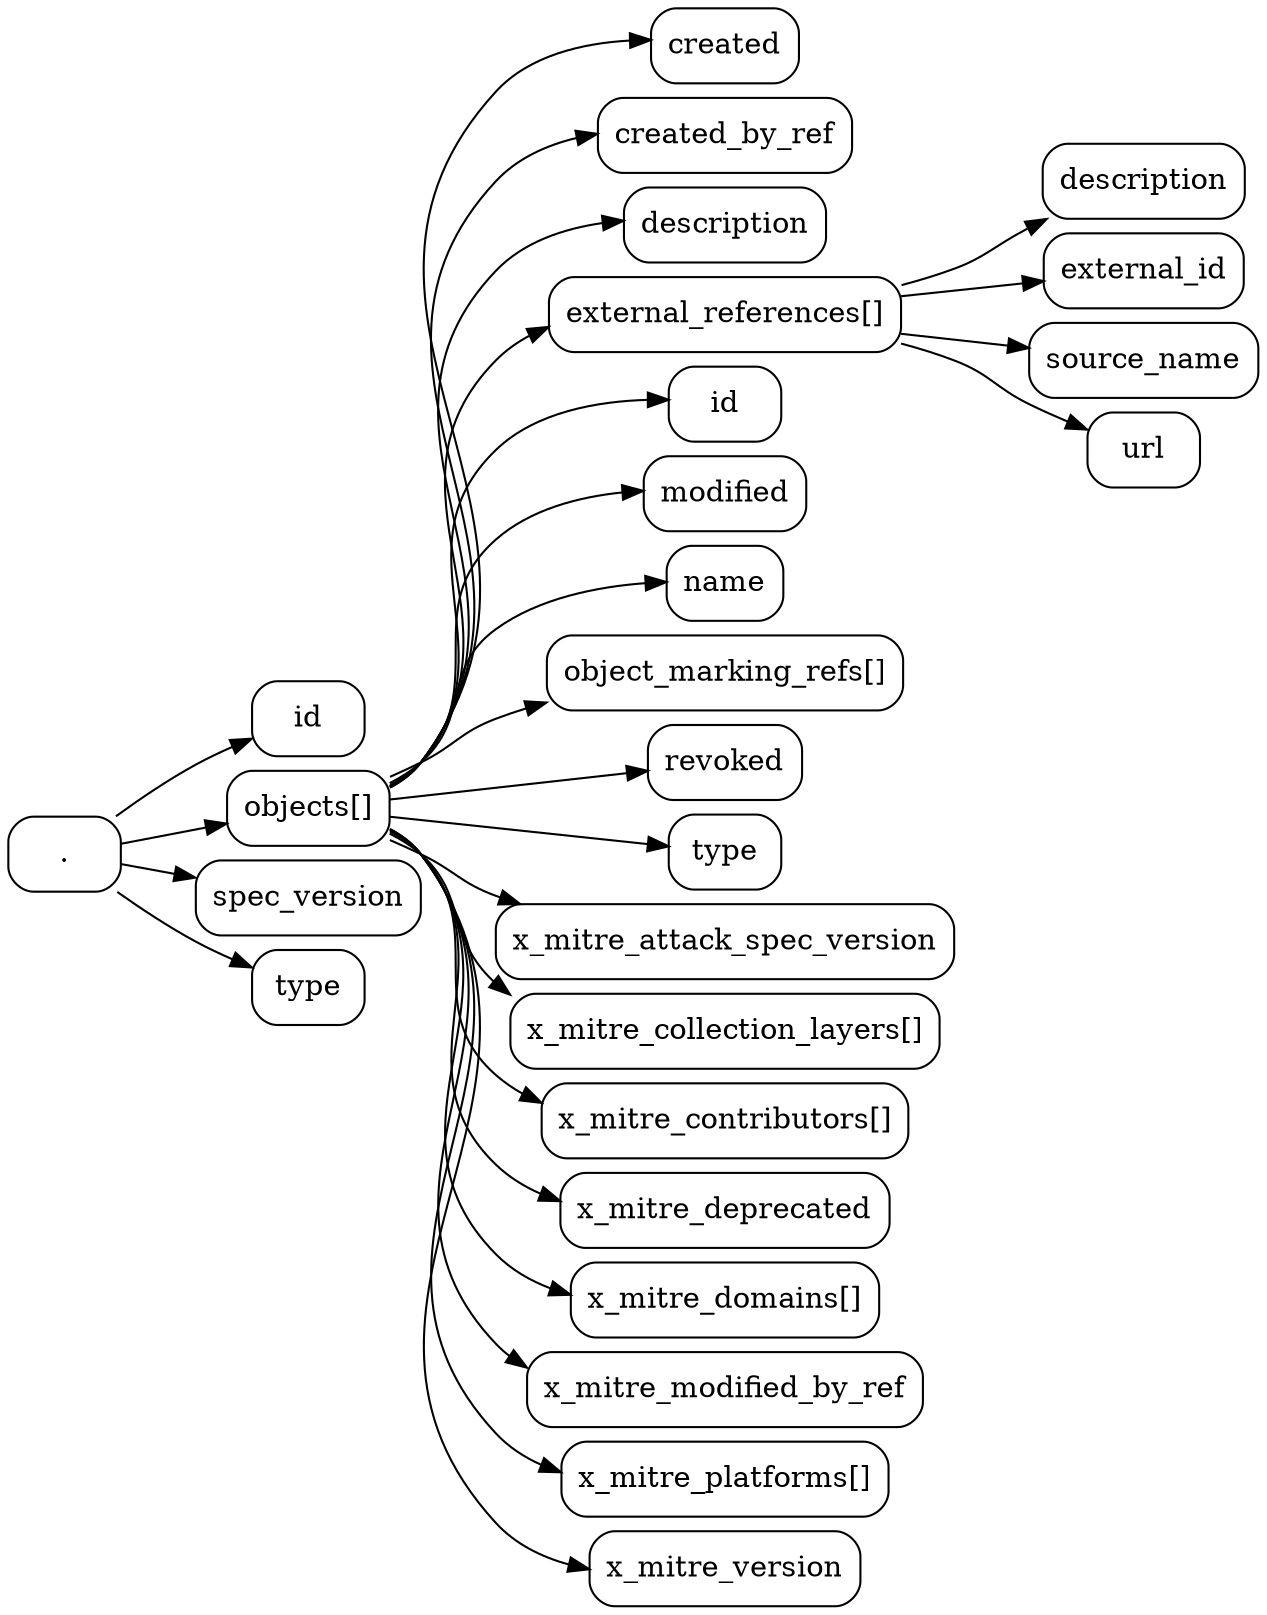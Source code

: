 digraph G {
    node [shape=box, style=rounded]
    layout=dot
    rankdir=LR
    splines=true
    ranksep=0.5
    nodesep=0.1

    "id"
    "."
    "objects[]"
    "objects[].created" [label="created"]
    "objects[].created_by_ref" [label="created_by_ref"]
    "objects[].description" [label="description"]
    "objects[].external_references[]" [label="external_references[]"]
    "objects[].external_references[].description" [label="description"]
    "objects[].external_references[].external_id" [label="external_id"]
    "objects[].external_references[].source_name" [label="source_name"]
    "objects[].external_references[].url" [label="url"]
    "objects[].id" [label="id"]
    "objects[].modified" [label="modified"]
    "objects[].name" [label="name"]
    "objects[].object_marking_refs[]" [label="object_marking_refs[]"]
    "objects[].revoked" [label="revoked"]
    "objects[].type" [label="type"]
    "objects[].x_mitre_attack_spec_version" [label="x_mitre_attack_spec_version"]
    "objects[].x_mitre_collection_layers[]" [label="x_mitre_collection_layers[]"]
    "objects[].x_mitre_contributors[]" [label="x_mitre_contributors[]"]
    "objects[].x_mitre_deprecated" [label="x_mitre_deprecated"]
    "objects[].x_mitre_domains[]" [label="x_mitre_domains[]"]
    "objects[].x_mitre_modified_by_ref" [label="x_mitre_modified_by_ref"]
    "objects[].x_mitre_platforms[]" [label="x_mitre_platforms[]"]
    "objects[].x_mitre_version" [label="x_mitre_version"]
    "spec_version"
    "type"

    "." -> "id"
    "." -> "objects[]"
    "." -> "spec_version"
    "." -> "type"
    "objects[]" -> "objects[].created"
    "objects[]" -> "objects[].created_by_ref"
    "objects[]" -> "objects[].description"
    "objects[]" -> "objects[].external_references[]"
    "objects[]" -> "objects[].id"
    "objects[]" -> "objects[].modified"
    "objects[]" -> "objects[].name"
    "objects[]" -> "objects[].object_marking_refs[]"
    "objects[]" -> "objects[].revoked"
    "objects[]" -> "objects[].type"
    "objects[]" -> "objects[].x_mitre_attack_spec_version"
    "objects[]" -> "objects[].x_mitre_collection_layers[]"
    "objects[]" -> "objects[].x_mitre_contributors[]"
    "objects[]" -> "objects[].x_mitre_deprecated"
    "objects[]" -> "objects[].x_mitre_domains[]"
    "objects[]" -> "objects[].x_mitre_modified_by_ref"
    "objects[]" -> "objects[].x_mitre_platforms[]"
    "objects[]" -> "objects[].x_mitre_version"
    "objects[].external_references[]" -> "objects[].external_references[].description"
    "objects[].external_references[]" -> "objects[].external_references[].external_id"
    "objects[].external_references[]" -> "objects[].external_references[].source_name"
    "objects[].external_references[]" -> "objects[].external_references[].url"
}